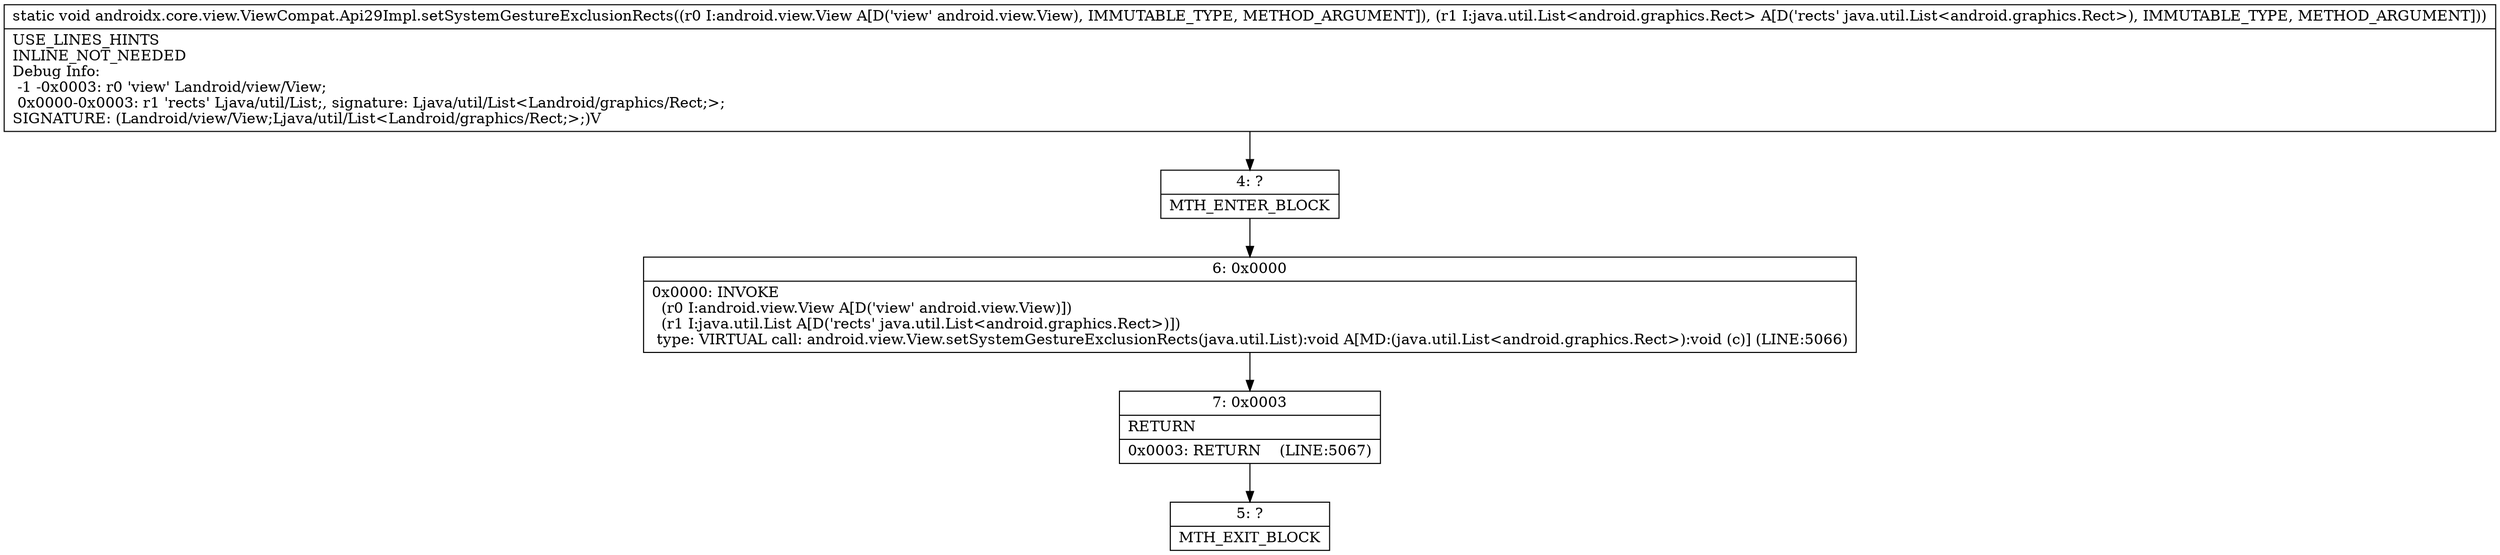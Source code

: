 digraph "CFG forandroidx.core.view.ViewCompat.Api29Impl.setSystemGestureExclusionRects(Landroid\/view\/View;Ljava\/util\/List;)V" {
Node_4 [shape=record,label="{4\:\ ?|MTH_ENTER_BLOCK\l}"];
Node_6 [shape=record,label="{6\:\ 0x0000|0x0000: INVOKE  \l  (r0 I:android.view.View A[D('view' android.view.View)])\l  (r1 I:java.util.List A[D('rects' java.util.List\<android.graphics.Rect\>)])\l type: VIRTUAL call: android.view.View.setSystemGestureExclusionRects(java.util.List):void A[MD:(java.util.List\<android.graphics.Rect\>):void (c)] (LINE:5066)\l}"];
Node_7 [shape=record,label="{7\:\ 0x0003|RETURN\l|0x0003: RETURN    (LINE:5067)\l}"];
Node_5 [shape=record,label="{5\:\ ?|MTH_EXIT_BLOCK\l}"];
MethodNode[shape=record,label="{static void androidx.core.view.ViewCompat.Api29Impl.setSystemGestureExclusionRects((r0 I:android.view.View A[D('view' android.view.View), IMMUTABLE_TYPE, METHOD_ARGUMENT]), (r1 I:java.util.List\<android.graphics.Rect\> A[D('rects' java.util.List\<android.graphics.Rect\>), IMMUTABLE_TYPE, METHOD_ARGUMENT]))  | USE_LINES_HINTS\lINLINE_NOT_NEEDED\lDebug Info:\l  \-1 \-0x0003: r0 'view' Landroid\/view\/View;\l  0x0000\-0x0003: r1 'rects' Ljava\/util\/List;, signature: Ljava\/util\/List\<Landroid\/graphics\/Rect;\>;\lSIGNATURE: (Landroid\/view\/View;Ljava\/util\/List\<Landroid\/graphics\/Rect;\>;)V\l}"];
MethodNode -> Node_4;Node_4 -> Node_6;
Node_6 -> Node_7;
Node_7 -> Node_5;
}

